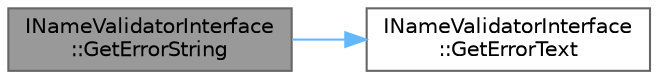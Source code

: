 digraph "INameValidatorInterface::GetErrorString"
{
 // INTERACTIVE_SVG=YES
 // LATEX_PDF_SIZE
  bgcolor="transparent";
  edge [fontname=Helvetica,fontsize=10,labelfontname=Helvetica,labelfontsize=10];
  node [fontname=Helvetica,fontsize=10,shape=box,height=0.2,width=0.4];
  rankdir="LR";
  Node1 [id="Node000001",label="INameValidatorInterface\l::GetErrorString",height=0.2,width=0.4,color="gray40", fillcolor="grey60", style="filled", fontcolor="black",tooltip=" "];
  Node1 -> Node2 [id="edge1_Node000001_Node000002",color="steelblue1",style="solid",tooltip=" "];
  Node2 [id="Node000002",label="INameValidatorInterface\l::GetErrorText",height=0.2,width=0.4,color="grey40", fillcolor="white", style="filled",URL="$de/d9a/classINameValidatorInterface.html#ac4bf674a003422d55bf1280d6d676c40",tooltip=" "];
}
